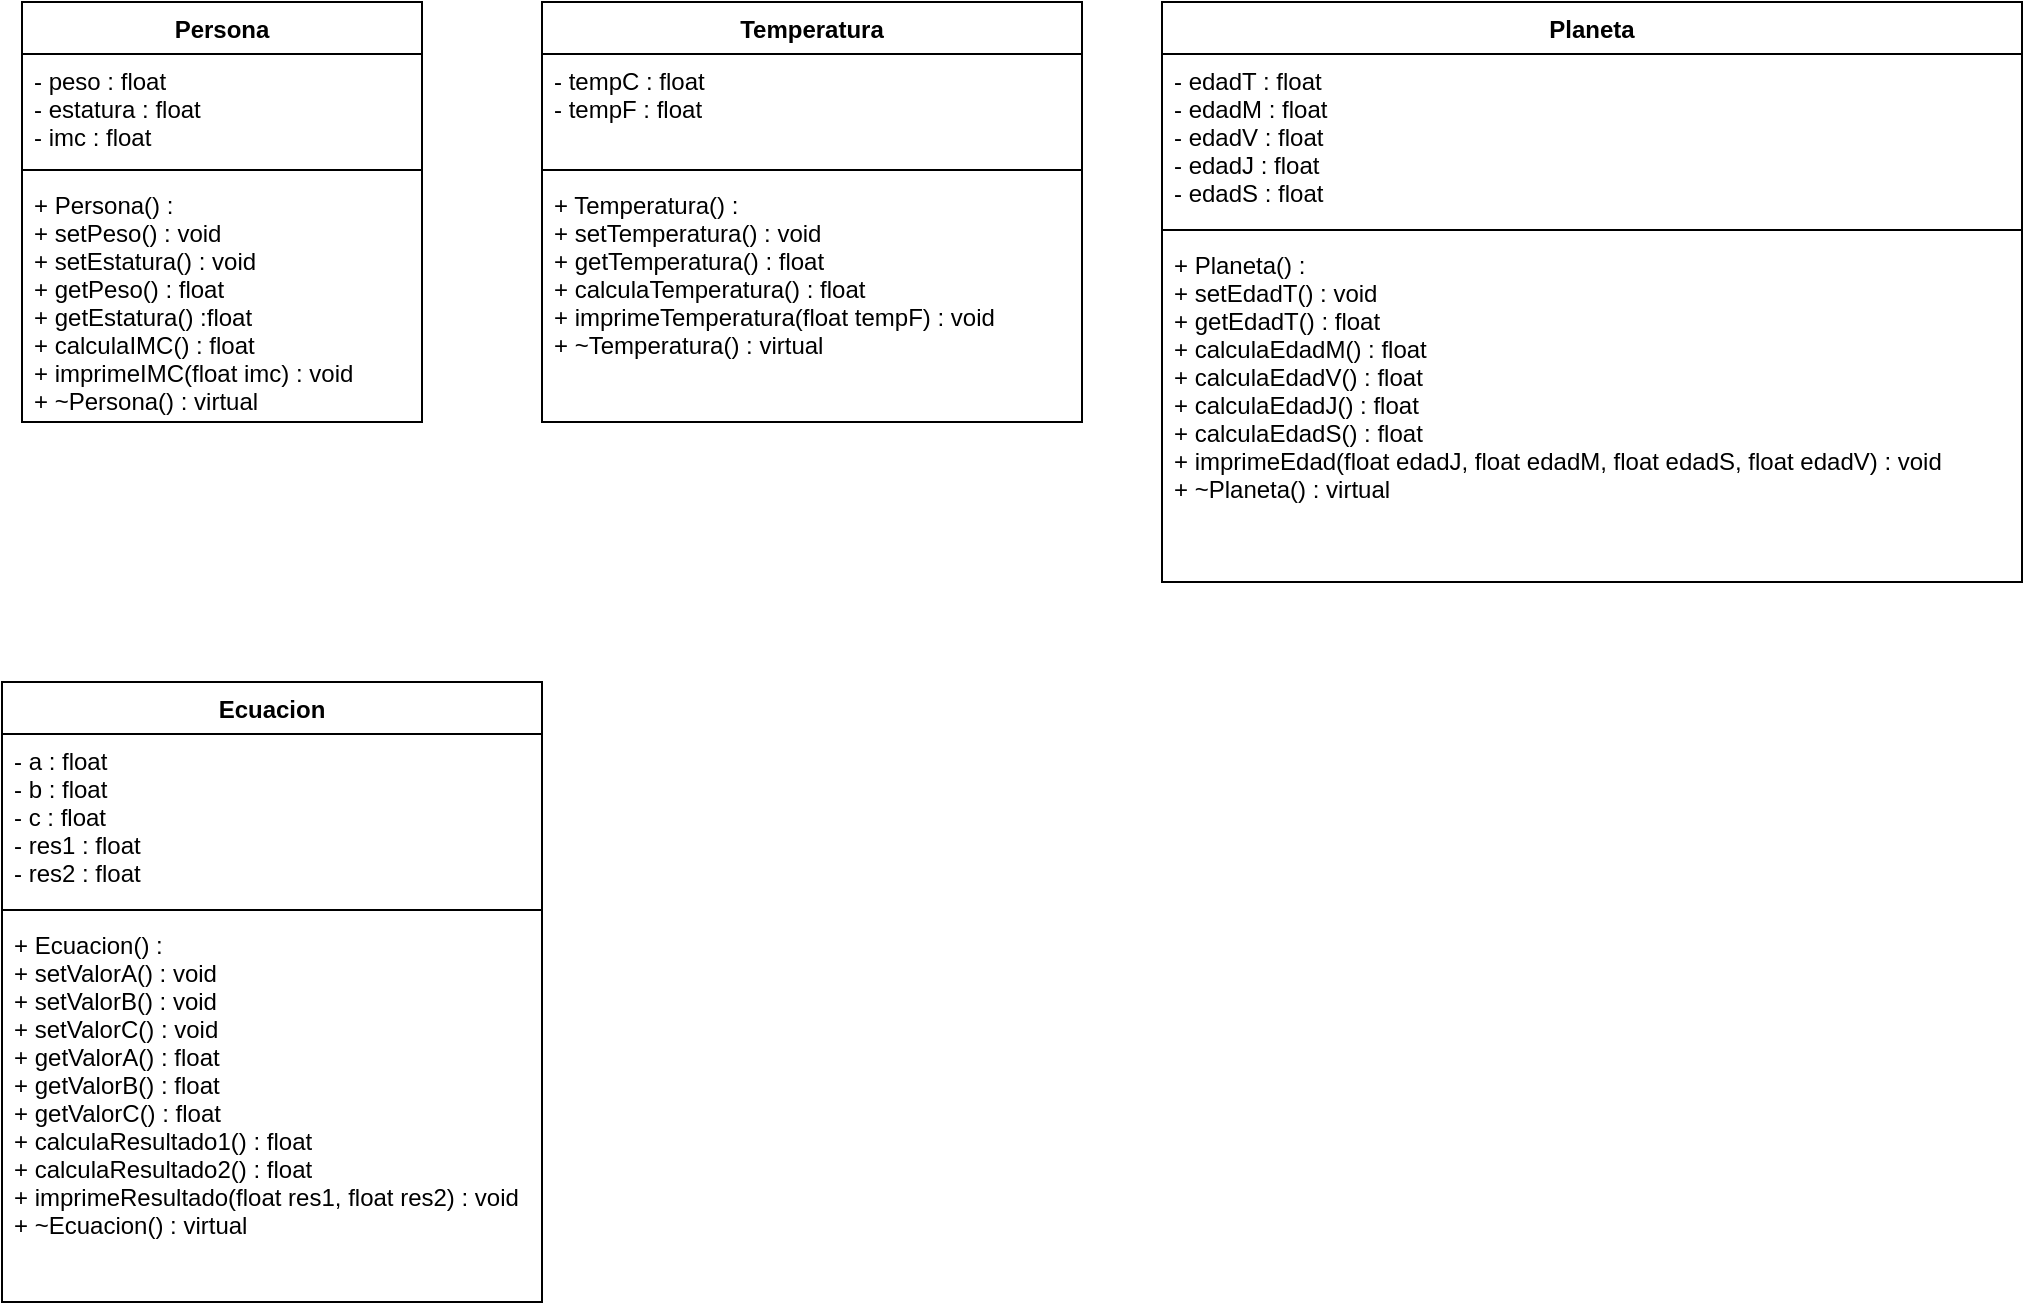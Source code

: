 <mxfile>
    <diagram id="gx0JeObWeDzfYNAg6xAt" name="Page-1">
        <mxGraphModel dx="353" dy="230" grid="1" gridSize="10" guides="1" tooltips="1" connect="1" arrows="1" fold="1" page="1" pageScale="1" pageWidth="850" pageHeight="1100" math="0" shadow="0">
            <root>
                <mxCell id="0"/>
                <mxCell id="1" parent="0"/>
                <mxCell id="2" value="Persona" style="swimlane;fontStyle=1;align=center;verticalAlign=top;childLayout=stackLayout;horizontal=1;startSize=26;horizontalStack=0;resizeParent=1;resizeParentMax=0;resizeLast=0;collapsible=1;marginBottom=0;" parent="1" vertex="1">
                    <mxGeometry x="40" y="40" width="200" height="210" as="geometry"/>
                </mxCell>
                <mxCell id="3" value="- peso : float&#10;- estatura : float&#10;- imc : float" style="text;strokeColor=none;fillColor=none;align=left;verticalAlign=top;spacingLeft=4;spacingRight=4;overflow=hidden;rotatable=0;points=[[0,0.5],[1,0.5]];portConstraint=eastwest;" parent="2" vertex="1">
                    <mxGeometry y="26" width="200" height="54" as="geometry"/>
                </mxCell>
                <mxCell id="4" value="" style="line;strokeWidth=1;fillColor=none;align=left;verticalAlign=middle;spacingTop=-1;spacingLeft=3;spacingRight=3;rotatable=0;labelPosition=right;points=[];portConstraint=eastwest;strokeColor=inherit;" parent="2" vertex="1">
                    <mxGeometry y="80" width="200" height="8" as="geometry"/>
                </mxCell>
                <mxCell id="5" value="+ Persona() :&#10;+ setPeso() : void&#10;+ setEstatura() : void&#10;+ getPeso() : float&#10;+ getEstatura() :float&#10;+ calculaIMC() : float&#10;+ imprimeIMC(float imc) : void&#10;+ ~Persona() : virtual" style="text;strokeColor=none;fillColor=none;align=left;verticalAlign=top;spacingLeft=4;spacingRight=4;overflow=hidden;rotatable=0;points=[[0,0.5],[1,0.5]];portConstraint=eastwest;" parent="2" vertex="1">
                    <mxGeometry y="88" width="200" height="122" as="geometry"/>
                </mxCell>
                <mxCell id="6" value="Temperatura" style="swimlane;fontStyle=1;align=center;verticalAlign=top;childLayout=stackLayout;horizontal=1;startSize=26;horizontalStack=0;resizeParent=1;resizeParentMax=0;resizeLast=0;collapsible=1;marginBottom=0;" parent="1" vertex="1">
                    <mxGeometry x="300" y="40" width="270" height="210" as="geometry"/>
                </mxCell>
                <mxCell id="7" value="- tempC : float&#10;- tempF : float" style="text;strokeColor=none;fillColor=none;align=left;verticalAlign=top;spacingLeft=4;spacingRight=4;overflow=hidden;rotatable=0;points=[[0,0.5],[1,0.5]];portConstraint=eastwest;" parent="6" vertex="1">
                    <mxGeometry y="26" width="270" height="54" as="geometry"/>
                </mxCell>
                <mxCell id="8" value="" style="line;strokeWidth=1;fillColor=none;align=left;verticalAlign=middle;spacingTop=-1;spacingLeft=3;spacingRight=3;rotatable=0;labelPosition=right;points=[];portConstraint=eastwest;strokeColor=inherit;" parent="6" vertex="1">
                    <mxGeometry y="80" width="270" height="8" as="geometry"/>
                </mxCell>
                <mxCell id="9" value="+ Temperatura() :&#10;+ setTemperatura() : void&#10;+ getTemperatura() : float&#10;+ calculaTemperatura() : float&#10;+ imprimeTemperatura(float tempF) : void&#10;+ ~Temperatura() : virtual" style="text;strokeColor=none;fillColor=none;align=left;verticalAlign=top;spacingLeft=4;spacingRight=4;overflow=hidden;rotatable=0;points=[[0,0.5],[1,0.5]];portConstraint=eastwest;" parent="6" vertex="1">
                    <mxGeometry y="88" width="270" height="122" as="geometry"/>
                </mxCell>
                <mxCell id="10" value="Planeta" style="swimlane;fontStyle=1;align=center;verticalAlign=top;childLayout=stackLayout;horizontal=1;startSize=26;horizontalStack=0;resizeParent=1;resizeParentMax=0;resizeLast=0;collapsible=1;marginBottom=0;" parent="1" vertex="1">
                    <mxGeometry x="610" y="40" width="430" height="290" as="geometry"/>
                </mxCell>
                <mxCell id="11" value="- edadT : float&#10;- edadM : float&#10;- edadV : float&#10;- edadJ : float&#10;- edadS : float" style="text;strokeColor=none;fillColor=none;align=left;verticalAlign=top;spacingLeft=4;spacingRight=4;overflow=hidden;rotatable=0;points=[[0,0.5],[1,0.5]];portConstraint=eastwest;" parent="10" vertex="1">
                    <mxGeometry y="26" width="430" height="84" as="geometry"/>
                </mxCell>
                <mxCell id="12" value="" style="line;strokeWidth=1;fillColor=none;align=left;verticalAlign=middle;spacingTop=-1;spacingLeft=3;spacingRight=3;rotatable=0;labelPosition=right;points=[];portConstraint=eastwest;strokeColor=inherit;" parent="10" vertex="1">
                    <mxGeometry y="110" width="430" height="8" as="geometry"/>
                </mxCell>
                <mxCell id="13" value="+ Planeta() :&#10;+ setEdadT() : void&#10;+ getEdadT() : float&#10;+ calculaEdadM() : float&#10;+ calculaEdadV() : float&#10;+ calculaEdadJ() : float&#10;+ calculaEdadS() : float&#10;+ imprimeEdad(float edadJ, float edadM, float edadS, float edadV) : void&#10;+ ~Planeta() : virtual" style="text;strokeColor=none;fillColor=none;align=left;verticalAlign=top;spacingLeft=4;spacingRight=4;overflow=hidden;rotatable=0;points=[[0,0.5],[1,0.5]];portConstraint=eastwest;" parent="10" vertex="1">
                    <mxGeometry y="118" width="430" height="172" as="geometry"/>
                </mxCell>
                <mxCell id="14" value="Ecuacion" style="swimlane;fontStyle=1;align=center;verticalAlign=top;childLayout=stackLayout;horizontal=1;startSize=26;horizontalStack=0;resizeParent=1;resizeParentMax=0;resizeLast=0;collapsible=1;marginBottom=0;" vertex="1" parent="1">
                    <mxGeometry x="30" y="380" width="270" height="310" as="geometry"/>
                </mxCell>
                <mxCell id="15" value="- a : float&#10;- b : float&#10;- c : float&#10;- res1 : float&#10;- res2 : float" style="text;strokeColor=none;fillColor=none;align=left;verticalAlign=top;spacingLeft=4;spacingRight=4;overflow=hidden;rotatable=0;points=[[0,0.5],[1,0.5]];portConstraint=eastwest;" vertex="1" parent="14">
                    <mxGeometry y="26" width="270" height="84" as="geometry"/>
                </mxCell>
                <mxCell id="16" value="" style="line;strokeWidth=1;fillColor=none;align=left;verticalAlign=middle;spacingTop=-1;spacingLeft=3;spacingRight=3;rotatable=0;labelPosition=right;points=[];portConstraint=eastwest;strokeColor=inherit;" vertex="1" parent="14">
                    <mxGeometry y="110" width="270" height="8" as="geometry"/>
                </mxCell>
                <mxCell id="17" value="+ Ecuacion() :&#10;+ setValorA() : void&#10;+ setValorB() : void&#10;+ setValorC() : void&#10;+ getValorA() : float&#10;+ getValorB() : float&#10;+ getValorC() : float&#10;+ calculaResultado1() : float&#10;+ calculaResultado2() : float&#10;+ imprimeResultado(float res1, float res2) : void&#10;+ ~Ecuacion() : virtual" style="text;strokeColor=none;fillColor=none;align=left;verticalAlign=top;spacingLeft=4;spacingRight=4;overflow=hidden;rotatable=0;points=[[0,0.5],[1,0.5]];portConstraint=eastwest;" vertex="1" parent="14">
                    <mxGeometry y="118" width="270" height="192" as="geometry"/>
                </mxCell>
            </root>
        </mxGraphModel>
    </diagram>
</mxfile>